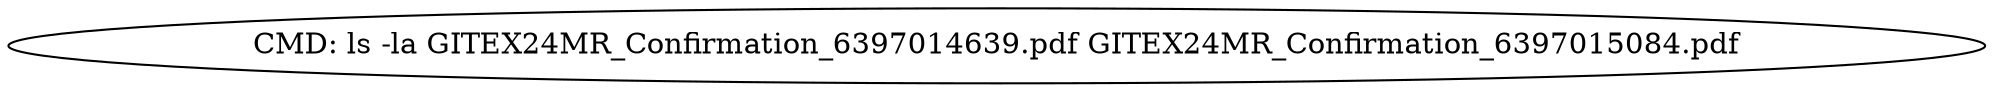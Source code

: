 digraph AST {
"0x603000001300" [label="CMD: ls -la GITEX24MR_Confirmation_6397014639.pdf GITEX24MR_Confirmation_6397015084.pdf"];
}
